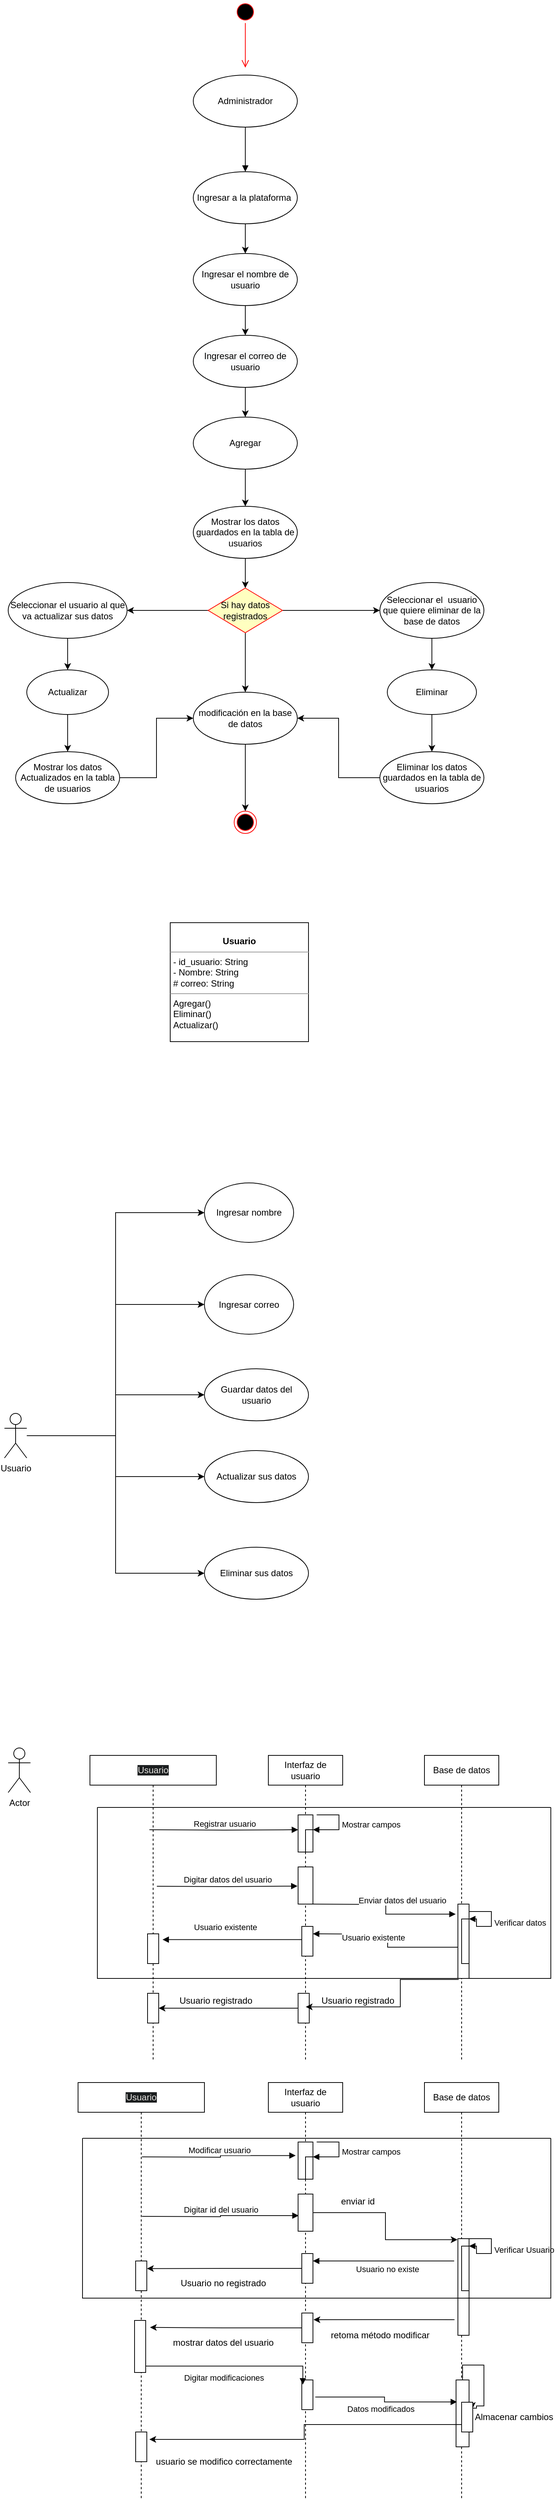<mxfile version="15.5.0" type="github">
  <diagram id="4mNhm1m8kC_6178GsUtq" name="Page-1">
    <mxGraphModel dx="1038" dy="579" grid="1" gridSize="10" guides="1" tooltips="1" connect="1" arrows="1" fold="1" page="1" pageScale="1" pageWidth="827" pageHeight="1169" math="0" shadow="0">
      <root>
        <mxCell id="0" />
        <mxCell id="1" parent="0" />
        <mxCell id="gqm2LpXMmxmWjQ3Am7r3-1" value="" style="ellipse;html=1;shape=startState;fillColor=#000000;strokeColor=#ff0000;" parent="1" vertex="1">
          <mxGeometry x="384" y="40" width="30" height="30" as="geometry" />
        </mxCell>
        <mxCell id="gqm2LpXMmxmWjQ3Am7r3-2" value="" style="edgeStyle=orthogonalEdgeStyle;html=1;verticalAlign=bottom;endArrow=open;endSize=8;strokeColor=#ff0000;rounded=0;" parent="1" source="gqm2LpXMmxmWjQ3Am7r3-1" edge="1">
          <mxGeometry relative="1" as="geometry">
            <mxPoint x="399" y="130" as="targetPoint" />
          </mxGeometry>
        </mxCell>
        <mxCell id="z3vBtUcEqBHXQenF32jz-1" value="&lt;font style=&quot;vertical-align: inherit&quot;&gt;&lt;font style=&quot;vertical-align: inherit&quot;&gt;Administrador&lt;/font&gt;&lt;/font&gt;" style="ellipse;whiteSpace=wrap;html=1;" parent="1" vertex="1">
          <mxGeometry x="329" y="140" width="140" height="70" as="geometry" />
        </mxCell>
        <mxCell id="z3vBtUcEqBHXQenF32jz-3" value="&lt;br&gt;" style="html=1;verticalAlign=bottom;endArrow=block;rounded=0;edgeStyle=orthogonalEdgeStyle;exitX=0.5;exitY=1;exitDx=0;exitDy=0;" parent="1" source="z3vBtUcEqBHXQenF32jz-1" edge="1">
          <mxGeometry width="80" relative="1" as="geometry">
            <mxPoint x="370" y="320" as="sourcePoint" />
            <mxPoint x="399" y="270" as="targetPoint" />
          </mxGeometry>
        </mxCell>
        <mxCell id="QDHMUk18wRGemSduAv4s-13" style="edgeStyle=orthogonalEdgeStyle;rounded=0;orthogonalLoop=1;jettySize=auto;html=1;" parent="1" source="z3vBtUcEqBHXQenF32jz-4" target="QDHMUk18wRGemSduAv4s-10" edge="1">
          <mxGeometry relative="1" as="geometry" />
        </mxCell>
        <mxCell id="z3vBtUcEqBHXQenF32jz-4" value="&lt;font style=&quot;vertical-align: inherit&quot;&gt;&lt;font style=&quot;vertical-align: inherit&quot;&gt;Ingresar a la plataforma&amp;nbsp;&lt;/font&gt;&lt;/font&gt;" style="ellipse;whiteSpace=wrap;html=1;" parent="1" vertex="1">
          <mxGeometry x="329" y="270" width="140" height="70" as="geometry" />
        </mxCell>
        <mxCell id="QDHMUk18wRGemSduAv4s-19" style="edgeStyle=orthogonalEdgeStyle;rounded=0;orthogonalLoop=1;jettySize=auto;html=1;entryX=0;entryY=0.5;entryDx=0;entryDy=0;" parent="1" source="z3vBtUcEqBHXQenF32jz-6" target="z3vBtUcEqBHXQenF32jz-12" edge="1">
          <mxGeometry relative="1" as="geometry" />
        </mxCell>
        <mxCell id="QDHMUk18wRGemSduAv4s-20" style="edgeStyle=orthogonalEdgeStyle;rounded=0;orthogonalLoop=1;jettySize=auto;html=1;entryX=1;entryY=0.5;entryDx=0;entryDy=0;" parent="1" source="z3vBtUcEqBHXQenF32jz-6" target="z3vBtUcEqBHXQenF32jz-14" edge="1">
          <mxGeometry relative="1" as="geometry" />
        </mxCell>
        <mxCell id="QDHMUk18wRGemSduAv4s-31" style="edgeStyle=orthogonalEdgeStyle;rounded=0;orthogonalLoop=1;jettySize=auto;html=1;" parent="1" source="z3vBtUcEqBHXQenF32jz-6" target="z3vBtUcEqBHXQenF32jz-24" edge="1">
          <mxGeometry relative="1" as="geometry" />
        </mxCell>
        <mxCell id="z3vBtUcEqBHXQenF32jz-6" value="&lt;font style=&quot;vertical-align: inherit&quot;&gt;&lt;font style=&quot;vertical-align: inherit&quot;&gt;Si hay datos registrados&lt;br&gt;&lt;/font&gt;&lt;/font&gt;" style="rhombus;whiteSpace=wrap;html=1;fillColor=#ffffc0;strokeColor=#ff0000;" parent="1" vertex="1">
          <mxGeometry x="349" y="830" width="100" height="60" as="geometry" />
        </mxCell>
        <mxCell id="QDHMUk18wRGemSduAv4s-21" style="edgeStyle=orthogonalEdgeStyle;rounded=0;orthogonalLoop=1;jettySize=auto;html=1;entryX=0.5;entryY=0;entryDx=0;entryDy=0;" parent="1" source="z3vBtUcEqBHXQenF32jz-12" target="z3vBtUcEqBHXQenF32jz-18" edge="1">
          <mxGeometry relative="1" as="geometry" />
        </mxCell>
        <mxCell id="z3vBtUcEqBHXQenF32jz-12" value="&lt;span&gt;Seleccionar el&amp;nbsp; usuario que quiere eliminar de la base de datos&lt;/span&gt;" style="ellipse;whiteSpace=wrap;html=1;" parent="1" vertex="1">
          <mxGeometry x="580" y="822.5" width="140" height="75" as="geometry" />
        </mxCell>
        <mxCell id="z3vBtUcEqBHXQenF32jz-19" style="edgeStyle=orthogonalEdgeStyle;rounded=0;orthogonalLoop=1;jettySize=auto;html=1;entryX=0.5;entryY=0;entryDx=0;entryDy=0;" parent="1" source="z3vBtUcEqBHXQenF32jz-14" target="z3vBtUcEqBHXQenF32jz-20" edge="1">
          <mxGeometry relative="1" as="geometry">
            <mxPoint x="160" y="590" as="targetPoint" />
          </mxGeometry>
        </mxCell>
        <mxCell id="z3vBtUcEqBHXQenF32jz-14" value="&lt;span&gt;Seleccionar el usuario al que va actualizar sus datos&lt;/span&gt;" style="ellipse;whiteSpace=wrap;html=1;" parent="1" vertex="1">
          <mxGeometry x="80" y="822.5" width="160" height="75" as="geometry" />
        </mxCell>
        <mxCell id="QDHMUk18wRGemSduAv4s-22" style="edgeStyle=orthogonalEdgeStyle;rounded=0;orthogonalLoop=1;jettySize=auto;html=1;" parent="1" source="z3vBtUcEqBHXQenF32jz-18" edge="1">
          <mxGeometry relative="1" as="geometry">
            <mxPoint x="650" y="1050" as="targetPoint" />
          </mxGeometry>
        </mxCell>
        <mxCell id="z3vBtUcEqBHXQenF32jz-18" value="Eliminar" style="ellipse;whiteSpace=wrap;html=1;" parent="1" vertex="1">
          <mxGeometry x="590" y="940" width="120" height="60" as="geometry" />
        </mxCell>
        <mxCell id="QDHMUk18wRGemSduAv4s-23" style="edgeStyle=orthogonalEdgeStyle;rounded=0;orthogonalLoop=1;jettySize=auto;html=1;" parent="1" source="z3vBtUcEqBHXQenF32jz-20" edge="1">
          <mxGeometry relative="1" as="geometry">
            <mxPoint x="160" y="1050" as="targetPoint" />
          </mxGeometry>
        </mxCell>
        <mxCell id="z3vBtUcEqBHXQenF32jz-20" value="Actualizar" style="ellipse;whiteSpace=wrap;html=1;" parent="1" vertex="1">
          <mxGeometry x="105" y="940" width="110" height="60" as="geometry" />
        </mxCell>
        <mxCell id="QDHMUk18wRGemSduAv4s-30" style="edgeStyle=orthogonalEdgeStyle;rounded=0;orthogonalLoop=1;jettySize=auto;html=1;entryX=0.5;entryY=0;entryDx=0;entryDy=0;" parent="1" source="z3vBtUcEqBHXQenF32jz-24" target="z3vBtUcEqBHXQenF32jz-27" edge="1">
          <mxGeometry relative="1" as="geometry" />
        </mxCell>
        <mxCell id="z3vBtUcEqBHXQenF32jz-24" value="&lt;font style=&quot;vertical-align: inherit&quot;&gt;&lt;font style=&quot;vertical-align: inherit&quot;&gt;modificación en la base de datos&lt;/font&gt;&lt;/font&gt;" style="ellipse;whiteSpace=wrap;html=1;" parent="1" vertex="1">
          <mxGeometry x="329" y="970" width="140" height="70" as="geometry" />
        </mxCell>
        <mxCell id="z3vBtUcEqBHXQenF32jz-27" value="" style="ellipse;html=1;shape=endState;fillColor=#000000;strokeColor=#ff0000;" parent="1" vertex="1">
          <mxGeometry x="384" y="1130" width="30" height="30" as="geometry" />
        </mxCell>
        <mxCell id="QDHMUk18wRGemSduAv4s-6" value="&lt;p style=&quot;margin: 0px ; margin-top: 4px ; text-align: center&quot;&gt;&lt;br&gt;&lt;b&gt;Usuario&lt;/b&gt;&lt;/p&gt;&lt;hr size=&quot;1&quot;&gt;&lt;p style=&quot;margin: 0px ; margin-left: 4px&quot;&gt;- id_usuario: String&lt;br&gt;- Nombre: String&lt;/p&gt;&lt;p style=&quot;margin: 0px ; margin-left: 4px&quot;&gt;# correo: String&lt;/p&gt;&lt;hr size=&quot;1&quot;&gt;&lt;p style=&quot;margin: 0px ; margin-left: 4px&quot;&gt;Agregar()&lt;br&gt;Eliminar()&lt;/p&gt;&lt;p style=&quot;margin: 0px ; margin-left: 4px&quot;&gt;Actualizar()&lt;/p&gt;" style="verticalAlign=top;align=left;overflow=fill;fontSize=12;fontFamily=Helvetica;html=1;" parent="1" vertex="1">
          <mxGeometry x="298" y="1280" width="186" height="160" as="geometry" />
        </mxCell>
        <mxCell id="2nORRejYM9WgbgX2tJiv-5" style="edgeStyle=orthogonalEdgeStyle;rounded=0;orthogonalLoop=1;jettySize=auto;html=1;entryX=0;entryY=0.5;entryDx=0;entryDy=0;" parent="1" source="QDHMUk18wRGemSduAv4s-7" target="2nORRejYM9WgbgX2tJiv-2" edge="1">
          <mxGeometry relative="1" as="geometry" />
        </mxCell>
        <mxCell id="2nORRejYM9WgbgX2tJiv-6" style="edgeStyle=orthogonalEdgeStyle;rounded=0;orthogonalLoop=1;jettySize=auto;html=1;entryX=0;entryY=0.5;entryDx=0;entryDy=0;" parent="1" source="QDHMUk18wRGemSduAv4s-7" target="2nORRejYM9WgbgX2tJiv-3" edge="1">
          <mxGeometry relative="1" as="geometry" />
        </mxCell>
        <mxCell id="QY5rsA0exa0MGwdynqQp-1" style="edgeStyle=orthogonalEdgeStyle;rounded=0;orthogonalLoop=1;jettySize=auto;html=1;entryX=0;entryY=0.5;entryDx=0;entryDy=0;" parent="1" source="QDHMUk18wRGemSduAv4s-7" target="2nORRejYM9WgbgX2tJiv-1" edge="1">
          <mxGeometry relative="1" as="geometry" />
        </mxCell>
        <mxCell id="QY5rsA0exa0MGwdynqQp-4" style="edgeStyle=orthogonalEdgeStyle;rounded=0;orthogonalLoop=1;jettySize=auto;html=1;entryX=0;entryY=0.5;entryDx=0;entryDy=0;" parent="1" source="QDHMUk18wRGemSduAv4s-7" target="QY5rsA0exa0MGwdynqQp-2" edge="1">
          <mxGeometry relative="1" as="geometry" />
        </mxCell>
        <mxCell id="QY5rsA0exa0MGwdynqQp-5" style="edgeStyle=orthogonalEdgeStyle;rounded=0;orthogonalLoop=1;jettySize=auto;html=1;entryX=0;entryY=0.5;entryDx=0;entryDy=0;" parent="1" source="QDHMUk18wRGemSduAv4s-7" target="QY5rsA0exa0MGwdynqQp-3" edge="1">
          <mxGeometry relative="1" as="geometry" />
        </mxCell>
        <mxCell id="QDHMUk18wRGemSduAv4s-7" value="Usuario&lt;br&gt;" style="shape=umlActor;verticalLabelPosition=bottom;verticalAlign=top;html=1;" parent="1" vertex="1">
          <mxGeometry x="75" y="1940" width="30" height="60" as="geometry" />
        </mxCell>
        <mxCell id="QDHMUk18wRGemSduAv4s-14" style="edgeStyle=orthogonalEdgeStyle;rounded=0;orthogonalLoop=1;jettySize=auto;html=1;entryX=0.5;entryY=0;entryDx=0;entryDy=0;" parent="1" source="QDHMUk18wRGemSduAv4s-10" target="QDHMUk18wRGemSduAv4s-11" edge="1">
          <mxGeometry relative="1" as="geometry" />
        </mxCell>
        <mxCell id="QDHMUk18wRGemSduAv4s-10" value="&#xa;&#xa;&lt;span style=&quot;color: rgb(0, 0, 0); font-family: helvetica; font-size: 12px; font-style: normal; font-weight: 400; letter-spacing: normal; text-align: center; text-indent: 0px; text-transform: none; word-spacing: 0px; background-color: rgb(248, 249, 250); display: inline; float: none;&quot;&gt;Ingresar el nombre de usuario&lt;/span&gt;&#xa;&#xa;" style="ellipse;whiteSpace=wrap;html=1;" parent="1" vertex="1">
          <mxGeometry x="329" y="380" width="140" height="70" as="geometry" />
        </mxCell>
        <mxCell id="QDHMUk18wRGemSduAv4s-15" style="edgeStyle=orthogonalEdgeStyle;rounded=0;orthogonalLoop=1;jettySize=auto;html=1;entryX=0.5;entryY=0;entryDx=0;entryDy=0;" parent="1" source="QDHMUk18wRGemSduAv4s-11" target="QDHMUk18wRGemSduAv4s-12" edge="1">
          <mxGeometry relative="1" as="geometry" />
        </mxCell>
        <mxCell id="QDHMUk18wRGemSduAv4s-11" value="&#xa;&#xa;&lt;span style=&quot;color: rgb(0, 0, 0); font-family: helvetica; font-size: 12px; font-style: normal; font-weight: 400; letter-spacing: normal; text-align: center; text-indent: 0px; text-transform: none; word-spacing: 0px; background-color: rgb(248, 249, 250); display: inline; float: none;&quot;&gt;Ingresar el correo de usuario&lt;/span&gt;&#xa;&#xa;" style="ellipse;whiteSpace=wrap;html=1;" parent="1" vertex="1">
          <mxGeometry x="329" y="490" width="140" height="70" as="geometry" />
        </mxCell>
        <mxCell id="QDHMUk18wRGemSduAv4s-16" style="edgeStyle=orthogonalEdgeStyle;rounded=0;orthogonalLoop=1;jettySize=auto;html=1;" parent="1" source="QDHMUk18wRGemSduAv4s-12" edge="1">
          <mxGeometry relative="1" as="geometry">
            <mxPoint x="399" y="720" as="targetPoint" />
          </mxGeometry>
        </mxCell>
        <mxCell id="QDHMUk18wRGemSduAv4s-12" value="Agregar" style="ellipse;whiteSpace=wrap;html=1;" parent="1" vertex="1">
          <mxGeometry x="329" y="600" width="140" height="70" as="geometry" />
        </mxCell>
        <mxCell id="QDHMUk18wRGemSduAv4s-18" style="edgeStyle=orthogonalEdgeStyle;rounded=0;orthogonalLoop=1;jettySize=auto;html=1;entryX=0.5;entryY=0;entryDx=0;entryDy=0;" parent="1" source="QDHMUk18wRGemSduAv4s-17" target="z3vBtUcEqBHXQenF32jz-6" edge="1">
          <mxGeometry relative="1" as="geometry" />
        </mxCell>
        <mxCell id="QDHMUk18wRGemSduAv4s-17" value="Mostrar los datos guardados en la tabla de usuarios" style="ellipse;whiteSpace=wrap;html=1;" parent="1" vertex="1">
          <mxGeometry x="329" y="720" width="140" height="70" as="geometry" />
        </mxCell>
        <mxCell id="QDHMUk18wRGemSduAv4s-29" style="edgeStyle=orthogonalEdgeStyle;rounded=0;orthogonalLoop=1;jettySize=auto;html=1;entryX=0;entryY=0.5;entryDx=0;entryDy=0;" parent="1" source="QDHMUk18wRGemSduAv4s-24" target="z3vBtUcEqBHXQenF32jz-24" edge="1">
          <mxGeometry relative="1" as="geometry" />
        </mxCell>
        <mxCell id="QDHMUk18wRGemSduAv4s-24" value="Mostrar los datos Actualizados en la tabla de usuarios" style="ellipse;whiteSpace=wrap;html=1;" parent="1" vertex="1">
          <mxGeometry x="90" y="1050" width="140" height="70" as="geometry" />
        </mxCell>
        <mxCell id="QDHMUk18wRGemSduAv4s-28" style="edgeStyle=orthogonalEdgeStyle;rounded=0;orthogonalLoop=1;jettySize=auto;html=1;entryX=1;entryY=0.5;entryDx=0;entryDy=0;" parent="1" source="QDHMUk18wRGemSduAv4s-25" target="z3vBtUcEqBHXQenF32jz-24" edge="1">
          <mxGeometry relative="1" as="geometry" />
        </mxCell>
        <mxCell id="QDHMUk18wRGemSduAv4s-25" value="Eliminar los datos guardados en la tabla de usuarios" style="ellipse;whiteSpace=wrap;html=1;" parent="1" vertex="1">
          <mxGeometry x="580" y="1050" width="140" height="70" as="geometry" />
        </mxCell>
        <mxCell id="2nORRejYM9WgbgX2tJiv-1" value="&lt;font style=&quot;vertical-align: inherit&quot;&gt;&lt;font style=&quot;vertical-align: inherit&quot;&gt;Guardar datos del usuario&lt;/font&gt;&lt;/font&gt;" style="ellipse;whiteSpace=wrap;html=1;" parent="1" vertex="1">
          <mxGeometry x="344" y="1880" width="140" height="70" as="geometry" />
        </mxCell>
        <mxCell id="2nORRejYM9WgbgX2tJiv-2" value="&lt;font style=&quot;vertical-align: inherit&quot;&gt;&lt;font style=&quot;vertical-align: inherit&quot;&gt;Actualizar sus datos&lt;/font&gt;&lt;/font&gt;" style="ellipse;whiteSpace=wrap;html=1;" parent="1" vertex="1">
          <mxGeometry x="344" y="1990" width="140" height="70" as="geometry" />
        </mxCell>
        <mxCell id="2nORRejYM9WgbgX2tJiv-3" value="&lt;font style=&quot;vertical-align: inherit&quot;&gt;&lt;font style=&quot;vertical-align: inherit&quot;&gt;Eliminar sus datos&lt;/font&gt;&lt;/font&gt;" style="ellipse;whiteSpace=wrap;html=1;" parent="1" vertex="1">
          <mxGeometry x="344" y="2120" width="140" height="70" as="geometry" />
        </mxCell>
        <mxCell id="QY5rsA0exa0MGwdynqQp-2" value="&lt;font style=&quot;vertical-align: inherit&quot;&gt;&lt;font style=&quot;vertical-align: inherit&quot;&gt;Ingresar nombre&lt;/font&gt;&lt;/font&gt;" style="ellipse;whiteSpace=wrap;html=1;" parent="1" vertex="1">
          <mxGeometry x="344" y="1630" width="120" height="80" as="geometry" />
        </mxCell>
        <mxCell id="QY5rsA0exa0MGwdynqQp-3" value="&lt;font style=&quot;vertical-align: inherit&quot;&gt;&lt;font style=&quot;vertical-align: inherit&quot;&gt;Ingresar correo&lt;/font&gt;&lt;/font&gt;" style="ellipse;whiteSpace=wrap;html=1;" parent="1" vertex="1">
          <mxGeometry x="344" y="1753.5" width="120" height="80" as="geometry" />
        </mxCell>
        <mxCell id="QY5rsA0exa0MGwdynqQp-28" value="Actor" style="shape=umlActor;verticalLabelPosition=bottom;verticalAlign=top;html=1;" parent="1" vertex="1">
          <mxGeometry x="80" y="2390" width="30" height="60" as="geometry" />
        </mxCell>
        <mxCell id="QY5rsA0exa0MGwdynqQp-32" value="&#xa;&#xa;&lt;span style=&quot;color: rgb(232, 230, 227); font-family: helvetica; font-size: 12px; font-style: normal; font-weight: 400; letter-spacing: normal; text-align: center; text-indent: 0px; text-transform: none; word-spacing: 0px; background-color: rgb(27, 30, 31); display: inline; float: none;&quot;&gt;Usuario&lt;/span&gt;&#xa;&#xa;" style="shape=umlLifeline;perimeter=lifelinePerimeter;whiteSpace=wrap;html=1;container=1;collapsible=0;recursiveResize=0;outlineConnect=0;" parent="1" vertex="1">
          <mxGeometry x="190" y="2400" width="170" height="410" as="geometry" />
        </mxCell>
        <mxCell id="QY5rsA0exa0MGwdynqQp-33" value="Registrar usuario" style="html=1;verticalAlign=bottom;endArrow=block;rounded=0;edgeStyle=orthogonalEdgeStyle;entryX=0;entryY=0.4;entryDx=0;entryDy=0;entryPerimeter=0;" parent="QY5rsA0exa0MGwdynqQp-32" target="QY5rsA0exa0MGwdynqQp-36" edge="1">
          <mxGeometry width="80" relative="1" as="geometry">
            <mxPoint x="80" y="100" as="sourcePoint" />
            <mxPoint x="210" y="100" as="targetPoint" />
          </mxGeometry>
        </mxCell>
        <mxCell id="QY5rsA0exa0MGwdynqQp-39" value="Digitar datos del usuario" style="html=1;verticalAlign=bottom;endArrow=block;rounded=0;edgeStyle=orthogonalEdgeStyle;entryX=-0.04;entryY=0.515;entryDx=0;entryDy=0;entryPerimeter=0;" parent="QY5rsA0exa0MGwdynqQp-32" target="QY5rsA0exa0MGwdynqQp-40" edge="1">
          <mxGeometry width="80" relative="1" as="geometry">
            <mxPoint x="90" y="176" as="sourcePoint" />
            <mxPoint x="220" y="180" as="targetPoint" />
          </mxGeometry>
        </mxCell>
        <mxCell id="QY5rsA0exa0MGwdynqQp-57" value="" style="html=1;points=[];perimeter=orthogonalPerimeter;" parent="QY5rsA0exa0MGwdynqQp-32" vertex="1">
          <mxGeometry x="77.5" y="320" width="15" height="40" as="geometry" />
        </mxCell>
        <mxCell id="QY5rsA0exa0MGwdynqQp-34" value="Interfaz de usuario" style="shape=umlLifeline;perimeter=lifelinePerimeter;whiteSpace=wrap;html=1;container=1;collapsible=0;recursiveResize=0;outlineConnect=0;" parent="1" vertex="1">
          <mxGeometry x="430" y="2400" width="100" height="410" as="geometry" />
        </mxCell>
        <mxCell id="QY5rsA0exa0MGwdynqQp-36" value="" style="html=1;points=[];perimeter=orthogonalPerimeter;" parent="QY5rsA0exa0MGwdynqQp-34" vertex="1">
          <mxGeometry x="40" y="80" width="20" height="50" as="geometry" />
        </mxCell>
        <mxCell id="QY5rsA0exa0MGwdynqQp-37" value="" style="html=1;points=[];perimeter=orthogonalPerimeter;" parent="QY5rsA0exa0MGwdynqQp-34" vertex="1">
          <mxGeometry x="50" y="100" width="10" height="30" as="geometry" />
        </mxCell>
        <mxCell id="QY5rsA0exa0MGwdynqQp-38" value="Mostrar campos" style="edgeStyle=orthogonalEdgeStyle;html=1;align=left;spacingLeft=2;endArrow=block;rounded=0;entryX=1;entryY=0;" parent="QY5rsA0exa0MGwdynqQp-34" target="QY5rsA0exa0MGwdynqQp-37" edge="1">
          <mxGeometry relative="1" as="geometry">
            <mxPoint x="65" y="80" as="sourcePoint" />
            <Array as="points">
              <mxPoint x="95" y="80" />
            </Array>
          </mxGeometry>
        </mxCell>
        <mxCell id="QY5rsA0exa0MGwdynqQp-40" value="" style="html=1;points=[];perimeter=orthogonalPerimeter;" parent="QY5rsA0exa0MGwdynqQp-34" vertex="1">
          <mxGeometry x="40" y="150" width="20" height="50" as="geometry" />
        </mxCell>
        <mxCell id="QY5rsA0exa0MGwdynqQp-53" value="" style="html=1;points=[];perimeter=orthogonalPerimeter;" parent="QY5rsA0exa0MGwdynqQp-34" vertex="1">
          <mxGeometry x="45" y="230" width="15" height="40" as="geometry" />
        </mxCell>
        <mxCell id="QY5rsA0exa0MGwdynqQp-52" value="Usuario existente" style="html=1;verticalAlign=bottom;endArrow=block;rounded=0;edgeStyle=orthogonalEdgeStyle;exitX=-0.16;exitY=0.633;exitDx=0;exitDy=0;exitPerimeter=0;" parent="QY5rsA0exa0MGwdynqQp-34" source="QY5rsA0exa0MGwdynqQp-50" edge="1">
          <mxGeometry x="-0.053" y="20" width="80" relative="1" as="geometry">
            <mxPoint x="250" y="240" as="sourcePoint" />
            <mxPoint x="60" y="240" as="targetPoint" />
            <mxPoint as="offset" />
          </mxGeometry>
        </mxCell>
        <mxCell id="QY5rsA0exa0MGwdynqQp-58" value="" style="html=1;points=[];perimeter=orthogonalPerimeter;" parent="QY5rsA0exa0MGwdynqQp-34" vertex="1">
          <mxGeometry x="40" y="320" width="15" height="40" as="geometry" />
        </mxCell>
        <mxCell id="QY5rsA0exa0MGwdynqQp-41" value="Base de datos" style="shape=umlLifeline;perimeter=lifelinePerimeter;whiteSpace=wrap;html=1;container=1;collapsible=0;recursiveResize=0;outlineConnect=0;" parent="1" vertex="1">
          <mxGeometry x="640" y="2400" width="100" height="410" as="geometry" />
        </mxCell>
        <mxCell id="QY5rsA0exa0MGwdynqQp-47" value="" style="html=1;points=[];perimeter=orthogonalPerimeter;" parent="QY5rsA0exa0MGwdynqQp-41" vertex="1">
          <mxGeometry x="45" y="200" width="15" height="100" as="geometry" />
        </mxCell>
        <mxCell id="QY5rsA0exa0MGwdynqQp-50" value="" style="html=1;points=[];perimeter=orthogonalPerimeter;" parent="QY5rsA0exa0MGwdynqQp-41" vertex="1">
          <mxGeometry x="50" y="220" width="10" height="60" as="geometry" />
        </mxCell>
        <mxCell id="QY5rsA0exa0MGwdynqQp-51" value="Verificar datos" style="edgeStyle=orthogonalEdgeStyle;html=1;align=left;spacingLeft=2;endArrow=block;rounded=0;entryX=1;entryY=0;" parent="QY5rsA0exa0MGwdynqQp-41" target="QY5rsA0exa0MGwdynqQp-50" edge="1">
          <mxGeometry relative="1" as="geometry">
            <mxPoint x="60" y="210" as="sourcePoint" />
            <Array as="points">
              <mxPoint x="90" y="210" />
              <mxPoint x="90" y="230" />
              <mxPoint x="70" y="230" />
              <mxPoint x="70" y="220" />
            </Array>
          </mxGeometry>
        </mxCell>
        <mxCell id="QY5rsA0exa0MGwdynqQp-46" value="Enviar datos del usuario" style="html=1;verticalAlign=bottom;endArrow=block;rounded=0;edgeStyle=orthogonalEdgeStyle;entryX=-0.2;entryY=0.135;entryDx=0;entryDy=0;entryPerimeter=0;" parent="1" target="QY5rsA0exa0MGwdynqQp-47" edge="1">
          <mxGeometry x="0.304" y="10" width="80" relative="1" as="geometry">
            <mxPoint x="490" y="2600" as="sourcePoint" />
            <mxPoint x="630" y="2600" as="targetPoint" />
            <mxPoint as="offset" />
          </mxGeometry>
        </mxCell>
        <mxCell id="QY5rsA0exa0MGwdynqQp-54" value="Usuario existente" style="html=1;verticalAlign=bottom;endArrow=block;rounded=0;edgeStyle=orthogonalEdgeStyle;exitX=-0.013;exitY=0.445;exitDx=0;exitDy=0;exitPerimeter=0;entryX=1.34;entryY=0.195;entryDx=0;entryDy=0;entryPerimeter=0;" parent="1" source="QY5rsA0exa0MGwdynqQp-53" edge="1" target="QY5rsA0exa0MGwdynqQp-55">
          <mxGeometry x="0.1" y="-8" width="80" relative="1" as="geometry">
            <mxPoint x="464.0" y="2658.99" as="sourcePoint" />
            <mxPoint x="250" y="2648" as="targetPoint" />
            <mxPoint as="offset" />
          </mxGeometry>
        </mxCell>
        <mxCell id="QY5rsA0exa0MGwdynqQp-59" style="edgeStyle=orthogonalEdgeStyle;rounded=0;orthogonalLoop=1;jettySize=auto;html=1;" parent="1" source="QY5rsA0exa0MGwdynqQp-58" target="QY5rsA0exa0MGwdynqQp-57" edge="1">
          <mxGeometry relative="1" as="geometry" />
        </mxCell>
        <mxCell id="QY5rsA0exa0MGwdynqQp-60" style="edgeStyle=orthogonalEdgeStyle;rounded=0;orthogonalLoop=1;jettySize=auto;html=1;exitX=0.067;exitY=1.014;exitDx=0;exitDy=0;exitPerimeter=0;entryX=0.504;entryY=0.825;entryDx=0;entryDy=0;entryPerimeter=0;" parent="1" source="QY5rsA0exa0MGwdynqQp-47" target="QY5rsA0exa0MGwdynqQp-34" edge="1">
          <mxGeometry relative="1" as="geometry">
            <mxPoint x="710" y="2740" as="sourcePoint" />
            <mxPoint x="550" y="2740" as="targetPoint" />
          </mxGeometry>
        </mxCell>
        <mxCell id="QY5rsA0exa0MGwdynqQp-61" value="Usuario registrado" style="text;html=1;align=center;verticalAlign=middle;resizable=0;points=[];autosize=1;strokeColor=none;fillColor=none;" parent="1" vertex="1">
          <mxGeometry x="495" y="2720" width="110" height="20" as="geometry" />
        </mxCell>
        <mxCell id="QY5rsA0exa0MGwdynqQp-62" value="Usuario registrado" style="text;html=1;align=center;verticalAlign=middle;resizable=0;points=[];autosize=1;strokeColor=none;fillColor=none;" parent="1" vertex="1">
          <mxGeometry x="304" y="2720" width="110" height="20" as="geometry" />
        </mxCell>
        <mxCell id="ALo48LmrA9_RL08sOVxM-1" value="" style="swimlane;startSize=0;" vertex="1" parent="1">
          <mxGeometry x="200" y="2470" width="610" height="230" as="geometry" />
        </mxCell>
        <mxCell id="QY5rsA0exa0MGwdynqQp-55" value="" style="html=1;points=[];perimeter=orthogonalPerimeter;" parent="ALo48LmrA9_RL08sOVxM-1" vertex="1">
          <mxGeometry x="67.5" y="170" width="15" height="40" as="geometry" />
        </mxCell>
        <mxCell id="ALo48LmrA9_RL08sOVxM-2" value="&#xa;&#xa;&lt;span style=&quot;color: rgb(232, 230, 227); font-family: helvetica; font-size: 12px; font-style: normal; font-weight: 400; letter-spacing: normal; text-align: center; text-indent: 0px; text-transform: none; word-spacing: 0px; background-color: rgb(27, 30, 31); display: inline; float: none;&quot;&gt;Usuario&lt;/span&gt;&#xa;&#xa;" style="shape=umlLifeline;perimeter=lifelinePerimeter;whiteSpace=wrap;html=1;container=1;collapsible=0;recursiveResize=0;outlineConnect=0;" vertex="1" parent="1">
          <mxGeometry x="174" y="2840" width="170" height="560" as="geometry" />
        </mxCell>
        <mxCell id="ALo48LmrA9_RL08sOVxM-3" value="&lt;font style=&quot;vertical-align: inherit&quot;&gt;&lt;font style=&quot;vertical-align: inherit&quot;&gt;Modificar usuario&lt;/font&gt;&lt;/font&gt;" style="html=1;verticalAlign=bottom;endArrow=block;rounded=0;edgeStyle=orthogonalEdgeStyle;entryX=-0.16;entryY=0.364;entryDx=0;entryDy=0;entryPerimeter=0;" edge="1" parent="ALo48LmrA9_RL08sOVxM-2" target="ALo48LmrA9_RL08sOVxM-8">
          <mxGeometry width="80" relative="1" as="geometry">
            <mxPoint x="86" y="100" as="sourcePoint" />
            <mxPoint x="246" y="100" as="targetPoint" />
          </mxGeometry>
        </mxCell>
        <mxCell id="ALo48LmrA9_RL08sOVxM-4" value="&lt;font style=&quot;vertical-align: inherit&quot;&gt;&lt;font style=&quot;vertical-align: inherit&quot;&gt;Digitar id del usuario&lt;/font&gt;&lt;/font&gt;" style="html=1;verticalAlign=bottom;endArrow=block;rounded=0;edgeStyle=orthogonalEdgeStyle;entryX=0.04;entryY=0.58;entryDx=0;entryDy=0;entryPerimeter=0;" edge="1" parent="ALo48LmrA9_RL08sOVxM-2" target="ALo48LmrA9_RL08sOVxM-11">
          <mxGeometry width="80" relative="1" as="geometry">
            <mxPoint x="86" y="180" as="sourcePoint" />
            <mxPoint x="220" y="180" as="targetPoint" />
          </mxGeometry>
        </mxCell>
        <mxCell id="ALo48LmrA9_RL08sOVxM-5" value="" style="html=1;points=[];perimeter=orthogonalPerimeter;" vertex="1" parent="ALo48LmrA9_RL08sOVxM-2">
          <mxGeometry x="77.5" y="240" width="15" height="40" as="geometry" />
        </mxCell>
        <mxCell id="ALo48LmrA9_RL08sOVxM-6" value="" style="html=1;points=[];perimeter=orthogonalPerimeter;" vertex="1" parent="ALo48LmrA9_RL08sOVxM-2">
          <mxGeometry x="76" y="320" width="15" height="70" as="geometry" />
        </mxCell>
        <mxCell id="ALo48LmrA9_RL08sOVxM-36" value="" style="html=1;points=[];perimeter=orthogonalPerimeter;" vertex="1" parent="ALo48LmrA9_RL08sOVxM-2">
          <mxGeometry x="77.5" y="470" width="15" height="40" as="geometry" />
        </mxCell>
        <mxCell id="ALo48LmrA9_RL08sOVxM-7" value="&lt;font style=&quot;vertical-align: inherit&quot;&gt;&lt;font style=&quot;vertical-align: inherit&quot;&gt;Interfaz de usuario&lt;/font&gt;&lt;/font&gt;" style="shape=umlLifeline;perimeter=lifelinePerimeter;whiteSpace=wrap;html=1;container=1;collapsible=0;recursiveResize=0;outlineConnect=0;" vertex="1" parent="1">
          <mxGeometry x="430" y="2840" width="100" height="560" as="geometry" />
        </mxCell>
        <mxCell id="ALo48LmrA9_RL08sOVxM-8" value="" style="html=1;points=[];perimeter=orthogonalPerimeter;" vertex="1" parent="ALo48LmrA9_RL08sOVxM-7">
          <mxGeometry x="40" y="80" width="20" height="50" as="geometry" />
        </mxCell>
        <mxCell id="ALo48LmrA9_RL08sOVxM-9" value="" style="html=1;points=[];perimeter=orthogonalPerimeter;" vertex="1" parent="ALo48LmrA9_RL08sOVxM-7">
          <mxGeometry x="50" y="100" width="10" height="30" as="geometry" />
        </mxCell>
        <mxCell id="ALo48LmrA9_RL08sOVxM-10" value="Mostrar campos" style="edgeStyle=orthogonalEdgeStyle;html=1;align=left;spacingLeft=2;endArrow=block;rounded=0;entryX=1;entryY=0;" edge="1" parent="ALo48LmrA9_RL08sOVxM-7" target="ALo48LmrA9_RL08sOVxM-9">
          <mxGeometry relative="1" as="geometry">
            <mxPoint x="65" y="80" as="sourcePoint" />
            <Array as="points">
              <mxPoint x="95" y="80" />
            </Array>
          </mxGeometry>
        </mxCell>
        <mxCell id="ALo48LmrA9_RL08sOVxM-11" value="" style="html=1;points=[];perimeter=orthogonalPerimeter;" vertex="1" parent="ALo48LmrA9_RL08sOVxM-7">
          <mxGeometry x="40" y="150" width="20" height="50" as="geometry" />
        </mxCell>
        <mxCell id="ALo48LmrA9_RL08sOVxM-12" value="" style="html=1;points=[];perimeter=orthogonalPerimeter;" vertex="1" parent="ALo48LmrA9_RL08sOVxM-7">
          <mxGeometry x="45" y="230" width="15" height="40" as="geometry" />
        </mxCell>
        <mxCell id="ALo48LmrA9_RL08sOVxM-13" value="&lt;font style=&quot;vertical-align: inherit&quot;&gt;&lt;font style=&quot;vertical-align: inherit&quot;&gt;Usuario no existe&lt;/font&gt;&lt;/font&gt;" style="html=1;verticalAlign=bottom;endArrow=block;rounded=0;edgeStyle=orthogonalEdgeStyle;exitX=-0.16;exitY=0.633;exitDx=0;exitDy=0;exitPerimeter=0;" edge="1" parent="ALo48LmrA9_RL08sOVxM-7">
          <mxGeometry x="-0.053" y="20" width="80" relative="1" as="geometry">
            <mxPoint x="250" y="240" as="sourcePoint" />
            <mxPoint x="60" y="240" as="targetPoint" />
            <mxPoint as="offset" />
          </mxGeometry>
        </mxCell>
        <mxCell id="ALo48LmrA9_RL08sOVxM-14" value="" style="html=1;points=[];perimeter=orthogonalPerimeter;" vertex="1" parent="ALo48LmrA9_RL08sOVxM-7">
          <mxGeometry x="45" y="310" width="15" height="40" as="geometry" />
        </mxCell>
        <mxCell id="ALo48LmrA9_RL08sOVxM-28" value="" style="html=1;points=[];perimeter=orthogonalPerimeter;" vertex="1" parent="ALo48LmrA9_RL08sOVxM-7">
          <mxGeometry x="45" y="400" width="15" height="40" as="geometry" />
        </mxCell>
        <mxCell id="ALo48LmrA9_RL08sOVxM-15" value="Base de datos" style="shape=umlLifeline;perimeter=lifelinePerimeter;whiteSpace=wrap;html=1;container=1;collapsible=0;recursiveResize=0;outlineConnect=0;" vertex="1" parent="1">
          <mxGeometry x="640" y="2840" width="100" height="560" as="geometry" />
        </mxCell>
        <mxCell id="ALo48LmrA9_RL08sOVxM-16" value="" style="html=1;points=[];perimeter=orthogonalPerimeter;" vertex="1" parent="ALo48LmrA9_RL08sOVxM-15">
          <mxGeometry x="45" y="210" width="15" height="130" as="geometry" />
        </mxCell>
        <mxCell id="ALo48LmrA9_RL08sOVxM-17" value="" style="html=1;points=[];perimeter=orthogonalPerimeter;" vertex="1" parent="ALo48LmrA9_RL08sOVxM-15">
          <mxGeometry x="50" y="220" width="10" height="60" as="geometry" />
        </mxCell>
        <mxCell id="ALo48LmrA9_RL08sOVxM-18" value="&lt;font style=&quot;vertical-align: inherit&quot;&gt;&lt;font style=&quot;vertical-align: inherit&quot;&gt;Verificar Usuario&lt;/font&gt;&lt;/font&gt;" style="edgeStyle=orthogonalEdgeStyle;html=1;align=left;spacingLeft=2;endArrow=block;rounded=0;entryX=1;entryY=0;" edge="1" parent="ALo48LmrA9_RL08sOVxM-15" target="ALo48LmrA9_RL08sOVxM-17">
          <mxGeometry relative="1" as="geometry">
            <mxPoint x="60" y="210" as="sourcePoint" />
            <Array as="points">
              <mxPoint x="90" y="210" />
              <mxPoint x="90" y="230" />
              <mxPoint x="70" y="230" />
              <mxPoint x="70" y="220" />
            </Array>
          </mxGeometry>
        </mxCell>
        <mxCell id="ALo48LmrA9_RL08sOVxM-31" value="" style="html=1;points=[];perimeter=orthogonalPerimeter;" vertex="1" parent="ALo48LmrA9_RL08sOVxM-15">
          <mxGeometry x="42.5" y="400" width="17.5" height="90" as="geometry" />
        </mxCell>
        <mxCell id="ALo48LmrA9_RL08sOVxM-33" style="edgeStyle=orthogonalEdgeStyle;rounded=0;orthogonalLoop=1;jettySize=auto;html=1;entryX=0.96;entryY=0.225;entryDx=0;entryDy=0;entryPerimeter=0;" edge="1" parent="ALo48LmrA9_RL08sOVxM-15" source="ALo48LmrA9_RL08sOVxM-31" target="ALo48LmrA9_RL08sOVxM-34">
          <mxGeometry relative="1" as="geometry">
            <mxPoint x="58" y="438" as="targetPoint" />
            <Array as="points">
              <mxPoint x="51" y="380" />
              <mxPoint x="80" y="380" />
              <mxPoint x="80" y="435" />
              <mxPoint x="70" y="435" />
              <mxPoint x="70" y="438" />
            </Array>
          </mxGeometry>
        </mxCell>
        <mxCell id="ALo48LmrA9_RL08sOVxM-34" value="" style="html=1;points=[];perimeter=orthogonalPerimeter;" vertex="1" parent="ALo48LmrA9_RL08sOVxM-15">
          <mxGeometry x="50" y="430" width="15" height="40" as="geometry" />
        </mxCell>
        <mxCell id="ALo48LmrA9_RL08sOVxM-20" style="edgeStyle=orthogonalEdgeStyle;rounded=0;orthogonalLoop=1;jettySize=auto;html=1;entryX=-0.04;entryY=0.011;entryDx=0;entryDy=0;entryPerimeter=0;" edge="1" parent="1" source="ALo48LmrA9_RL08sOVxM-11" target="ALo48LmrA9_RL08sOVxM-16">
          <mxGeometry relative="1" as="geometry">
            <mxPoint x="610" y="3015" as="targetPoint" />
          </mxGeometry>
        </mxCell>
        <mxCell id="ALo48LmrA9_RL08sOVxM-21" value="&lt;font style=&quot;vertical-align: inherit&quot;&gt;&lt;font style=&quot;vertical-align: inherit&quot;&gt;enviar id&lt;/font&gt;&lt;/font&gt;" style="text;html=1;align=center;verticalAlign=middle;resizable=0;points=[];autosize=1;strokeColor=none;fillColor=none;" vertex="1" parent="1">
          <mxGeometry x="520" y="2990" width="60" height="20" as="geometry" />
        </mxCell>
        <mxCell id="ALo48LmrA9_RL08sOVxM-22" style="edgeStyle=orthogonalEdgeStyle;rounded=0;orthogonalLoop=1;jettySize=auto;html=1;entryX=1.02;entryY=0.255;entryDx=0;entryDy=0;entryPerimeter=0;" edge="1" parent="1" source="ALo48LmrA9_RL08sOVxM-12" target="ALo48LmrA9_RL08sOVxM-5">
          <mxGeometry relative="1" as="geometry" />
        </mxCell>
        <mxCell id="ALo48LmrA9_RL08sOVxM-23" value="&lt;font style=&quot;vertical-align: inherit&quot;&gt;&lt;font style=&quot;vertical-align: inherit&quot;&gt;Usuario no registrado&lt;/font&gt;&lt;/font&gt;" style="text;html=1;align=center;verticalAlign=middle;resizable=0;points=[];autosize=1;strokeColor=none;fillColor=none;" vertex="1" parent="1">
          <mxGeometry x="304" y="3100" width="130" height="20" as="geometry" />
        </mxCell>
        <mxCell id="ALo48LmrA9_RL08sOVxM-24" style="edgeStyle=orthogonalEdgeStyle;rounded=0;orthogonalLoop=1;jettySize=auto;html=1;exitX=-0.307;exitY=0.838;exitDx=0;exitDy=0;exitPerimeter=0;entryX=1.053;entryY=0.225;entryDx=0;entryDy=0;entryPerimeter=0;" edge="1" parent="1" source="ALo48LmrA9_RL08sOVxM-16" target="ALo48LmrA9_RL08sOVxM-14">
          <mxGeometry relative="1" as="geometry">
            <mxPoint x="609.1" y="3159.8" as="sourcePoint" />
            <mxPoint x="510" y="3160" as="targetPoint" />
          </mxGeometry>
        </mxCell>
        <mxCell id="ALo48LmrA9_RL08sOVxM-25" value="&lt;font style=&quot;vertical-align: inherit&quot;&gt;&lt;font style=&quot;vertical-align: inherit&quot;&gt;retoma método modificar&lt;/font&gt;&lt;/font&gt;" style="text;html=1;align=center;verticalAlign=middle;resizable=0;points=[];autosize=1;strokeColor=none;fillColor=none;" vertex="1" parent="1">
          <mxGeometry x="505" y="3170" width="150" height="20" as="geometry" />
        </mxCell>
        <mxCell id="ALo48LmrA9_RL08sOVxM-26" style="edgeStyle=orthogonalEdgeStyle;rounded=0;orthogonalLoop=1;jettySize=auto;html=1;entryX=1.387;entryY=0.134;entryDx=0;entryDy=0;entryPerimeter=0;" edge="1" parent="1" source="ALo48LmrA9_RL08sOVxM-14" target="ALo48LmrA9_RL08sOVxM-6">
          <mxGeometry relative="1" as="geometry" />
        </mxCell>
        <mxCell id="ALo48LmrA9_RL08sOVxM-27" value="&lt;font style=&quot;vertical-align: inherit&quot;&gt;&lt;font style=&quot;vertical-align: inherit&quot;&gt;mostrar datos del usuario&lt;/font&gt;&lt;/font&gt;" style="text;html=1;align=center;verticalAlign=middle;resizable=0;points=[];autosize=1;strokeColor=none;fillColor=none;" vertex="1" parent="1">
          <mxGeometry x="294" y="3180" width="150" height="20" as="geometry" />
        </mxCell>
        <mxCell id="ALo48LmrA9_RL08sOVxM-29" value="&lt;font style=&quot;vertical-align: inherit&quot;&gt;&lt;font style=&quot;vertical-align: inherit&quot;&gt;Digitar modificaciones&lt;/font&gt;&lt;/font&gt;" style="html=1;verticalAlign=bottom;endArrow=block;rounded=0;edgeStyle=orthogonalEdgeStyle;exitX=1.013;exitY=0.877;exitDx=0;exitDy=0;exitPerimeter=0;entryX=0.093;entryY=0.155;entryDx=0;entryDy=0;entryPerimeter=0;" edge="1" parent="1" source="ALo48LmrA9_RL08sOVxM-6" target="ALo48LmrA9_RL08sOVxM-28">
          <mxGeometry x="-0.112" y="-25" width="80" relative="1" as="geometry">
            <mxPoint x="274" y="3251.8" as="sourcePoint" />
            <mxPoint x="414" y="3260" as="targetPoint" />
            <mxPoint as="offset" />
          </mxGeometry>
        </mxCell>
        <mxCell id="ALo48LmrA9_RL08sOVxM-30" value="&lt;font style=&quot;vertical-align: inherit&quot;&gt;&lt;font style=&quot;vertical-align: inherit&quot;&gt;Datos modificados&lt;/font&gt;&lt;/font&gt;" style="html=1;verticalAlign=bottom;endArrow=block;rounded=0;edgeStyle=orthogonalEdgeStyle;exitX=1.213;exitY=0.575;exitDx=0;exitDy=0;exitPerimeter=0;entryX=0.073;entryY=0.329;entryDx=0;entryDy=0;entryPerimeter=0;" edge="1" parent="1" source="ALo48LmrA9_RL08sOVxM-28" target="ALo48LmrA9_RL08sOVxM-31">
          <mxGeometry x="-0.112" y="-25" width="80" relative="1" as="geometry">
            <mxPoint x="520.005" y="3251.39" as="sourcePoint" />
            <mxPoint x="600" y="3240" as="targetPoint" />
            <mxPoint as="offset" />
          </mxGeometry>
        </mxCell>
        <mxCell id="ALo48LmrA9_RL08sOVxM-32" value="&lt;font style=&quot;vertical-align: inherit&quot;&gt;&lt;font style=&quot;vertical-align: inherit&quot;&gt;Almacenar cambios&lt;/font&gt;&lt;/font&gt;" style="text;html=1;align=center;verticalAlign=middle;resizable=0;points=[];autosize=1;strokeColor=none;fillColor=none;" vertex="1" parent="1">
          <mxGeometry x="700" y="3280" width="120" height="20" as="geometry" />
        </mxCell>
        <mxCell id="ALo48LmrA9_RL08sOVxM-35" style="edgeStyle=orthogonalEdgeStyle;rounded=0;orthogonalLoop=1;jettySize=auto;html=1;entryX=1.233;entryY=0.25;entryDx=0;entryDy=0;entryPerimeter=0;exitX=0;exitY=0.75;exitDx=0;exitDy=0;exitPerimeter=0;" edge="1" parent="1" source="ALo48LmrA9_RL08sOVxM-34" target="ALo48LmrA9_RL08sOVxM-36">
          <mxGeometry relative="1" as="geometry">
            <mxPoint x="515.2" y="3370.62" as="sourcePoint" />
            <mxPoint x="311.005" y="3370" as="targetPoint" />
          </mxGeometry>
        </mxCell>
        <mxCell id="ALo48LmrA9_RL08sOVxM-37" value="&lt;font style=&quot;vertical-align: inherit&quot;&gt;&lt;font style=&quot;vertical-align: inherit&quot;&gt;&lt;font style=&quot;vertical-align: inherit&quot;&gt;&lt;font style=&quot;vertical-align: inherit&quot;&gt;usuario se modifico correctamente&lt;/font&gt;&lt;/font&gt;&lt;/font&gt;&lt;/font&gt;" style="text;html=1;align=center;verticalAlign=middle;resizable=0;points=[];autosize=1;strokeColor=none;fillColor=none;" vertex="1" parent="1">
          <mxGeometry x="270" y="3340" width="200" height="20" as="geometry" />
        </mxCell>
        <mxCell id="ALo48LmrA9_RL08sOVxM-39" value="" style="swimlane;startSize=0;" vertex="1" parent="1">
          <mxGeometry x="180" y="2915" width="630" height="215" as="geometry" />
        </mxCell>
      </root>
    </mxGraphModel>
  </diagram>
</mxfile>
